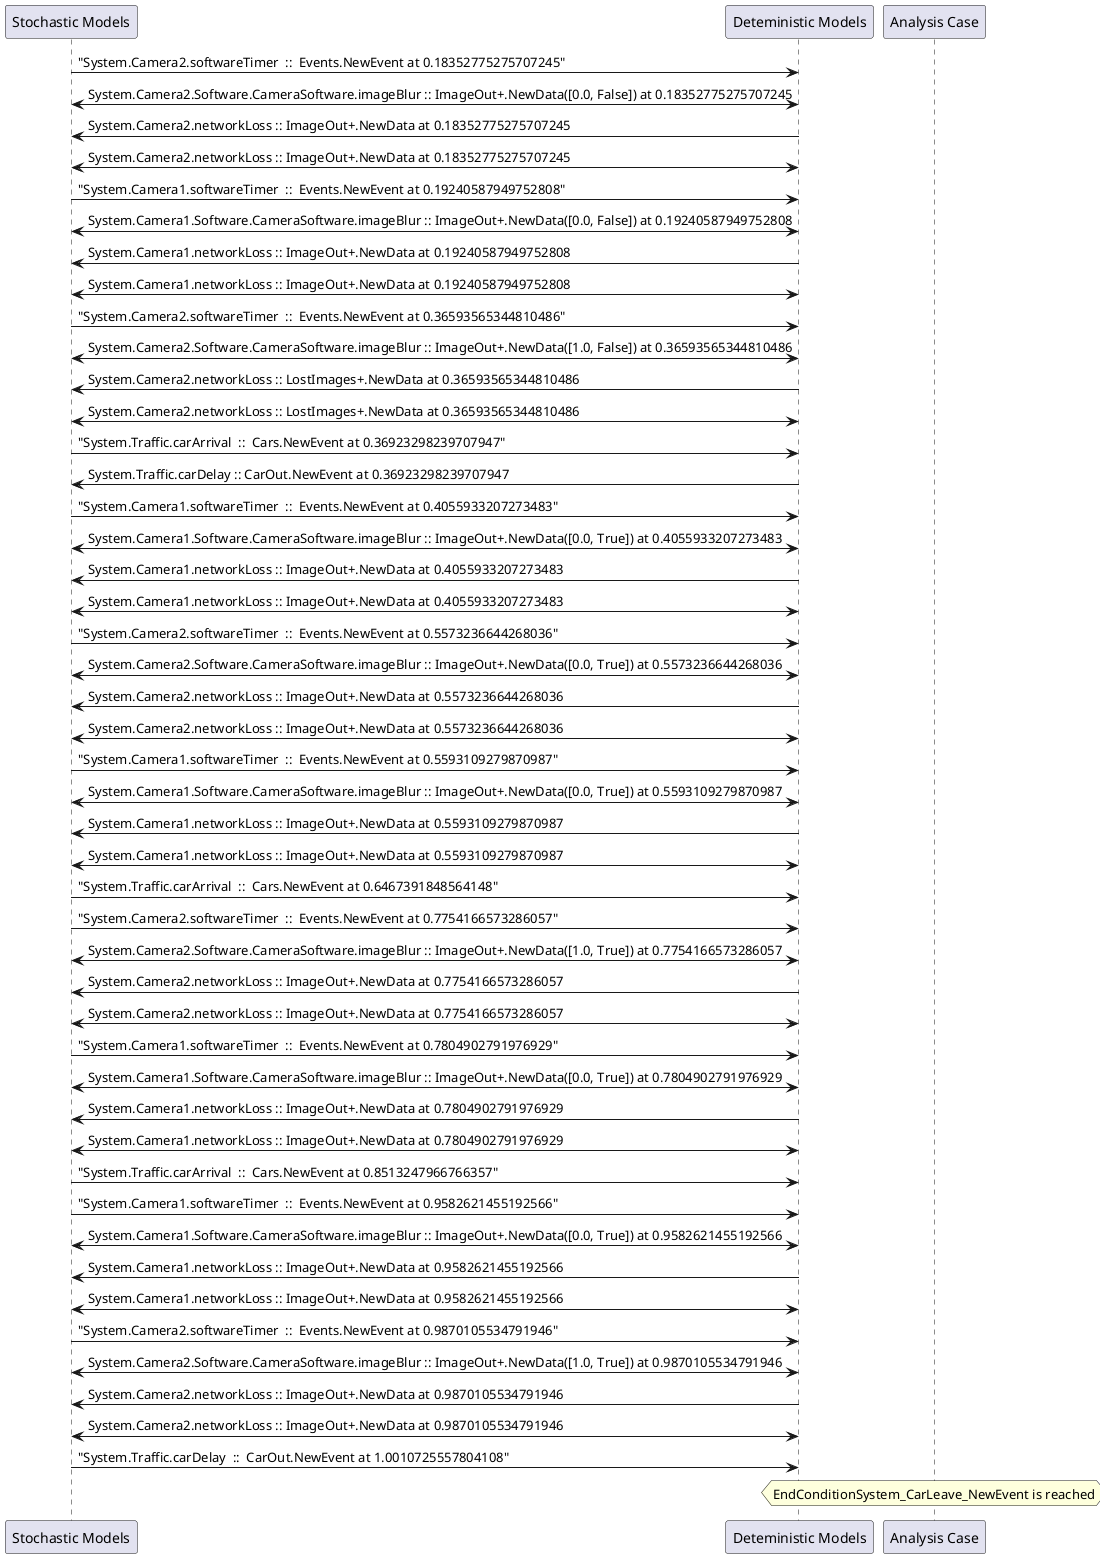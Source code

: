 
	@startuml
	participant "Stochastic Models" as stochmodel
	participant "Deteministic Models" as detmodel
	participant "Analysis Case" as analysis
	{22944_stop} stochmodel -> detmodel : "System.Camera2.softwareTimer  ::  Events.NewEvent at 0.18352775275707245"
detmodel <-> stochmodel : System.Camera2.Software.CameraSoftware.imageBlur :: ImageOut+.NewData([0.0, False]) at 0.18352775275707245
detmodel -> stochmodel : System.Camera2.networkLoss :: ImageOut+.NewData at 0.18352775275707245
detmodel <-> stochmodel : System.Camera2.networkLoss :: ImageOut+.NewData at 0.18352775275707245
{22929_stop} stochmodel -> detmodel : "System.Camera1.softwareTimer  ::  Events.NewEvent at 0.19240587949752808"
detmodel <-> stochmodel : System.Camera1.Software.CameraSoftware.imageBlur :: ImageOut+.NewData([0.0, False]) at 0.19240587949752808
detmodel -> stochmodel : System.Camera1.networkLoss :: ImageOut+.NewData at 0.19240587949752808
detmodel <-> stochmodel : System.Camera1.networkLoss :: ImageOut+.NewData at 0.19240587949752808
{22945_stop} stochmodel -> detmodel : "System.Camera2.softwareTimer  ::  Events.NewEvent at 0.36593565344810486"
detmodel <-> stochmodel : System.Camera2.Software.CameraSoftware.imageBlur :: ImageOut+.NewData([1.0, False]) at 0.36593565344810486
detmodel -> stochmodel : System.Camera2.networkLoss :: LostImages+.NewData at 0.36593565344810486
detmodel <-> stochmodel : System.Camera2.networkLoss :: LostImages+.NewData at 0.36593565344810486
{22960_stop} stochmodel -> detmodel : "System.Traffic.carArrival  ::  Cars.NewEvent at 0.36923298239707947"
{22971_start} detmodel -> stochmodel : System.Traffic.carDelay :: CarOut.NewEvent at 0.36923298239707947
{22930_stop} stochmodel -> detmodel : "System.Camera1.softwareTimer  ::  Events.NewEvent at 0.4055933207273483"
detmodel <-> stochmodel : System.Camera1.Software.CameraSoftware.imageBlur :: ImageOut+.NewData([0.0, True]) at 0.4055933207273483
detmodel -> stochmodel : System.Camera1.networkLoss :: ImageOut+.NewData at 0.4055933207273483
detmodel <-> stochmodel : System.Camera1.networkLoss :: ImageOut+.NewData at 0.4055933207273483
{22946_stop} stochmodel -> detmodel : "System.Camera2.softwareTimer  ::  Events.NewEvent at 0.5573236644268036"
detmodel <-> stochmodel : System.Camera2.Software.CameraSoftware.imageBlur :: ImageOut+.NewData([0.0, True]) at 0.5573236644268036
detmodel -> stochmodel : System.Camera2.networkLoss :: ImageOut+.NewData at 0.5573236644268036
detmodel <-> stochmodel : System.Camera2.networkLoss :: ImageOut+.NewData at 0.5573236644268036
{22931_stop} stochmodel -> detmodel : "System.Camera1.softwareTimer  ::  Events.NewEvent at 0.5593109279870987"
detmodel <-> stochmodel : System.Camera1.Software.CameraSoftware.imageBlur :: ImageOut+.NewData([0.0, True]) at 0.5593109279870987
detmodel -> stochmodel : System.Camera1.networkLoss :: ImageOut+.NewData at 0.5593109279870987
detmodel <-> stochmodel : System.Camera1.networkLoss :: ImageOut+.NewData at 0.5593109279870987
{22961_stop} stochmodel -> detmodel : "System.Traffic.carArrival  ::  Cars.NewEvent at 0.6467391848564148"
{22947_stop} stochmodel -> detmodel : "System.Camera2.softwareTimer  ::  Events.NewEvent at 0.7754166573286057"
detmodel <-> stochmodel : System.Camera2.Software.CameraSoftware.imageBlur :: ImageOut+.NewData([1.0, True]) at 0.7754166573286057
detmodel -> stochmodel : System.Camera2.networkLoss :: ImageOut+.NewData at 0.7754166573286057
detmodel <-> stochmodel : System.Camera2.networkLoss :: ImageOut+.NewData at 0.7754166573286057
{22932_stop} stochmodel -> detmodel : "System.Camera1.softwareTimer  ::  Events.NewEvent at 0.7804902791976929"
detmodel <-> stochmodel : System.Camera1.Software.CameraSoftware.imageBlur :: ImageOut+.NewData([0.0, True]) at 0.7804902791976929
detmodel -> stochmodel : System.Camera1.networkLoss :: ImageOut+.NewData at 0.7804902791976929
detmodel <-> stochmodel : System.Camera1.networkLoss :: ImageOut+.NewData at 0.7804902791976929
{22962_stop} stochmodel -> detmodel : "System.Traffic.carArrival  ::  Cars.NewEvent at 0.8513247966766357"
{22933_stop} stochmodel -> detmodel : "System.Camera1.softwareTimer  ::  Events.NewEvent at 0.9582621455192566"
detmodel <-> stochmodel : System.Camera1.Software.CameraSoftware.imageBlur :: ImageOut+.NewData([0.0, True]) at 0.9582621455192566
detmodel -> stochmodel : System.Camera1.networkLoss :: ImageOut+.NewData at 0.9582621455192566
detmodel <-> stochmodel : System.Camera1.networkLoss :: ImageOut+.NewData at 0.9582621455192566
{22948_stop} stochmodel -> detmodel : "System.Camera2.softwareTimer  ::  Events.NewEvent at 0.9870105534791946"
detmodel <-> stochmodel : System.Camera2.Software.CameraSoftware.imageBlur :: ImageOut+.NewData([1.0, True]) at 0.9870105534791946
detmodel -> stochmodel : System.Camera2.networkLoss :: ImageOut+.NewData at 0.9870105534791946
detmodel <-> stochmodel : System.Camera2.networkLoss :: ImageOut+.NewData at 0.9870105534791946
{22971_stop} stochmodel -> detmodel : "System.Traffic.carDelay  ::  CarOut.NewEvent at 1.0010725557804108"
{22971_start} <-> {22971_stop} : delay
hnote over analysis 
EndConditionSystem_CarLeave_NewEvent is reached
endnote
@enduml